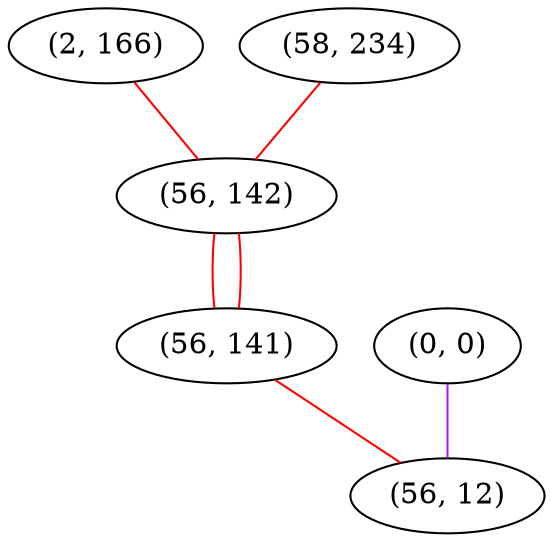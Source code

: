graph "" {
"(2, 166)";
"(58, 234)";
"(56, 142)";
"(0, 0)";
"(56, 141)";
"(56, 12)";
"(2, 166)" -- "(56, 142)"  [color=red, key=0, weight=1];
"(58, 234)" -- "(56, 142)"  [color=red, key=0, weight=1];
"(56, 142)" -- "(56, 141)"  [color=red, key=0, weight=1];
"(56, 142)" -- "(56, 141)"  [color=red, key=1, weight=1];
"(0, 0)" -- "(56, 12)"  [color=purple, key=0, weight=4];
"(56, 141)" -- "(56, 12)"  [color=red, key=0, weight=1];
}
